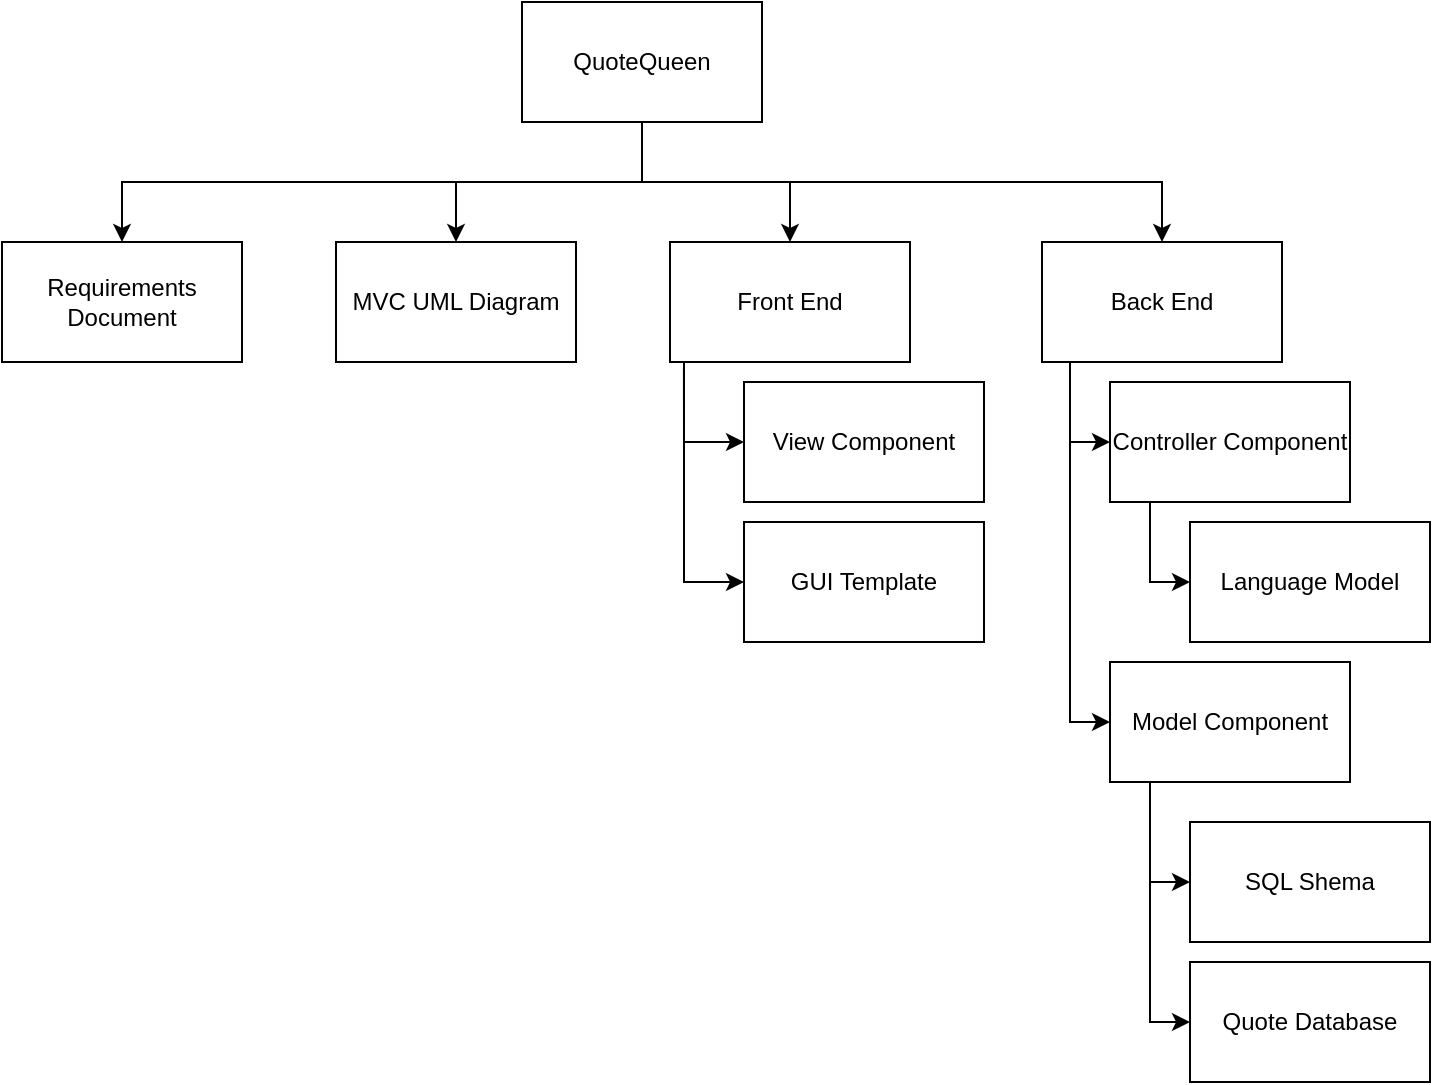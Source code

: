 <mxfile version="12.0.2" type="github" pages="1"><diagram id="6DAOlz4BfC-Dk6xhRH3D" name="Page-1"><mxGraphModel dx="1304" dy="1778" grid="1" gridSize="10" guides="1" tooltips="1" connect="1" arrows="1" fold="1" page="1" pageScale="1" pageWidth="827" pageHeight="1169" math="0" shadow="0"><root><mxCell id="0"/><mxCell id="1" parent="0"/><mxCell id="Z2WUj7wJPPAdYu6pXMsD-24" style="edgeStyle=orthogonalEdgeStyle;rounded=0;orthogonalLoop=1;jettySize=auto;html=1;exitX=0.5;exitY=1;exitDx=0;exitDy=0;" edge="1" parent="1" source="Z2WUj7wJPPAdYu6pXMsD-1" target="Z2WUj7wJPPAdYu6pXMsD-4"><mxGeometry relative="1" as="geometry"/></mxCell><mxCell id="Z2WUj7wJPPAdYu6pXMsD-25" style="edgeStyle=orthogonalEdgeStyle;rounded=0;orthogonalLoop=1;jettySize=auto;html=1;exitX=0.5;exitY=1;exitDx=0;exitDy=0;entryX=0.5;entryY=0;entryDx=0;entryDy=0;" edge="1" parent="1" source="Z2WUj7wJPPAdYu6pXMsD-1" target="Z2WUj7wJPPAdYu6pXMsD-5"><mxGeometry relative="1" as="geometry"/></mxCell><mxCell id="Z2WUj7wJPPAdYu6pXMsD-26" style="edgeStyle=orthogonalEdgeStyle;rounded=0;orthogonalLoop=1;jettySize=auto;html=1;exitX=0.5;exitY=1;exitDx=0;exitDy=0;entryX=0.5;entryY=0;entryDx=0;entryDy=0;" edge="1" parent="1" source="Z2WUj7wJPPAdYu6pXMsD-1" target="Z2WUj7wJPPAdYu6pXMsD-6"><mxGeometry relative="1" as="geometry"/></mxCell><mxCell id="Z2WUj7wJPPAdYu6pXMsD-27" style="edgeStyle=orthogonalEdgeStyle;rounded=0;orthogonalLoop=1;jettySize=auto;html=1;exitX=0.5;exitY=1;exitDx=0;exitDy=0;entryX=0.5;entryY=0;entryDx=0;entryDy=0;" edge="1" parent="1" source="Z2WUj7wJPPAdYu6pXMsD-1" target="Z2WUj7wJPPAdYu6pXMsD-7"><mxGeometry relative="1" as="geometry"/></mxCell><mxCell id="Z2WUj7wJPPAdYu6pXMsD-1" value="QuoteQueen" style="rounded=0;whiteSpace=wrap;html=1;" vertex="1" parent="1"><mxGeometry x="280" y="-20" width="120" height="60" as="geometry"/></mxCell><mxCell id="Z2WUj7wJPPAdYu6pXMsD-4" value="Requirements Document" style="rounded=0;whiteSpace=wrap;html=1;" vertex="1" parent="1"><mxGeometry x="20" y="100" width="120" height="60" as="geometry"/></mxCell><mxCell id="Z2WUj7wJPPAdYu6pXMsD-5" value="MVC UML Diagram" style="rounded=0;whiteSpace=wrap;html=1;" vertex="1" parent="1"><mxGeometry x="187" y="100" width="120" height="60" as="geometry"/></mxCell><mxCell id="Z2WUj7wJPPAdYu6pXMsD-16" style="edgeStyle=orthogonalEdgeStyle;rounded=0;orthogonalLoop=1;jettySize=auto;html=1;exitX=0.058;exitY=1.05;exitDx=0;exitDy=0;entryX=0;entryY=0.5;entryDx=0;entryDy=0;exitPerimeter=0;" edge="1" parent="1" source="Z2WUj7wJPPAdYu6pXMsD-6" target="Z2WUj7wJPPAdYu6pXMsD-8"><mxGeometry relative="1" as="geometry"/></mxCell><mxCell id="Z2WUj7wJPPAdYu6pXMsD-18" style="edgeStyle=orthogonalEdgeStyle;rounded=0;orthogonalLoop=1;jettySize=auto;html=1;exitX=0.25;exitY=1;exitDx=0;exitDy=0;entryX=0;entryY=0.5;entryDx=0;entryDy=0;" edge="1" parent="1" source="Z2WUj7wJPPAdYu6pXMsD-6" target="Z2WUj7wJPPAdYu6pXMsD-9"><mxGeometry relative="1" as="geometry"><Array as="points"><mxPoint x="361" y="160"/><mxPoint x="361" y="270"/></Array></mxGeometry></mxCell><mxCell id="Z2WUj7wJPPAdYu6pXMsD-6" value="Front End" style="rounded=0;whiteSpace=wrap;html=1;" vertex="1" parent="1"><mxGeometry x="354" y="100" width="120" height="60" as="geometry"/></mxCell><mxCell id="Z2WUj7wJPPAdYu6pXMsD-19" style="edgeStyle=orthogonalEdgeStyle;rounded=0;orthogonalLoop=1;jettySize=auto;html=1;exitX=0.25;exitY=1;exitDx=0;exitDy=0;entryX=0;entryY=0.5;entryDx=0;entryDy=0;" edge="1" parent="1" source="Z2WUj7wJPPAdYu6pXMsD-7" target="Z2WUj7wJPPAdYu6pXMsD-10"><mxGeometry relative="1" as="geometry"><Array as="points"><mxPoint x="554" y="160"/><mxPoint x="554" y="200"/></Array></mxGeometry></mxCell><mxCell id="Z2WUj7wJPPAdYu6pXMsD-20" style="edgeStyle=orthogonalEdgeStyle;rounded=0;orthogonalLoop=1;jettySize=auto;html=1;exitX=0.25;exitY=1;exitDx=0;exitDy=0;entryX=0;entryY=0.5;entryDx=0;entryDy=0;" edge="1" parent="1" source="Z2WUj7wJPPAdYu6pXMsD-7" target="Z2WUj7wJPPAdYu6pXMsD-12"><mxGeometry relative="1" as="geometry"><Array as="points"><mxPoint x="554" y="160"/><mxPoint x="554" y="340"/></Array></mxGeometry></mxCell><mxCell id="Z2WUj7wJPPAdYu6pXMsD-7" value="Back End" style="rounded=0;whiteSpace=wrap;html=1;" vertex="1" parent="1"><mxGeometry x="540" y="100" width="120" height="60" as="geometry"/></mxCell><mxCell id="Z2WUj7wJPPAdYu6pXMsD-8" value="View Component" style="rounded=0;whiteSpace=wrap;html=1;" vertex="1" parent="1"><mxGeometry x="391" y="170" width="120" height="60" as="geometry"/></mxCell><mxCell id="Z2WUj7wJPPAdYu6pXMsD-9" value="GUI Template" style="rounded=0;whiteSpace=wrap;html=1;" vertex="1" parent="1"><mxGeometry x="391" y="240" width="120" height="60" as="geometry"/></mxCell><mxCell id="Z2WUj7wJPPAdYu6pXMsD-21" style="edgeStyle=orthogonalEdgeStyle;rounded=0;orthogonalLoop=1;jettySize=auto;html=1;exitX=0.25;exitY=1;exitDx=0;exitDy=0;entryX=0;entryY=0.5;entryDx=0;entryDy=0;" edge="1" parent="1" source="Z2WUj7wJPPAdYu6pXMsD-10" target="Z2WUj7wJPPAdYu6pXMsD-11"><mxGeometry relative="1" as="geometry"><Array as="points"><mxPoint x="594" y="230"/><mxPoint x="594" y="270"/></Array></mxGeometry></mxCell><mxCell id="Z2WUj7wJPPAdYu6pXMsD-10" value="Controller Component" style="rounded=0;whiteSpace=wrap;html=1;" vertex="1" parent="1"><mxGeometry x="574" y="170" width="120" height="60" as="geometry"/></mxCell><mxCell id="Z2WUj7wJPPAdYu6pXMsD-11" value="Language Model" style="rounded=0;whiteSpace=wrap;html=1;" vertex="1" parent="1"><mxGeometry x="614" y="240" width="120" height="60" as="geometry"/></mxCell><mxCell id="Z2WUj7wJPPAdYu6pXMsD-22" style="edgeStyle=orthogonalEdgeStyle;rounded=0;orthogonalLoop=1;jettySize=auto;html=1;exitX=0.25;exitY=1;exitDx=0;exitDy=0;entryX=0;entryY=0.5;entryDx=0;entryDy=0;" edge="1" parent="1" source="Z2WUj7wJPPAdYu6pXMsD-12" target="Z2WUj7wJPPAdYu6pXMsD-13"><mxGeometry relative="1" as="geometry"><Array as="points"><mxPoint x="594" y="370"/><mxPoint x="594" y="420"/></Array></mxGeometry></mxCell><mxCell id="Z2WUj7wJPPAdYu6pXMsD-23" style="edgeStyle=orthogonalEdgeStyle;rounded=0;orthogonalLoop=1;jettySize=auto;html=1;exitX=0.25;exitY=1;exitDx=0;exitDy=0;entryX=0;entryY=0.5;entryDx=0;entryDy=0;" edge="1" parent="1" source="Z2WUj7wJPPAdYu6pXMsD-12" target="Z2WUj7wJPPAdYu6pXMsD-14"><mxGeometry relative="1" as="geometry"><Array as="points"><mxPoint x="594" y="370"/><mxPoint x="594" y="490"/></Array></mxGeometry></mxCell><mxCell id="Z2WUj7wJPPAdYu6pXMsD-12" value="Model Component" style="rounded=0;whiteSpace=wrap;html=1;" vertex="1" parent="1"><mxGeometry x="574" y="310" width="120" height="60" as="geometry"/></mxCell><mxCell id="Z2WUj7wJPPAdYu6pXMsD-13" value="SQL Shema" style="rounded=0;whiteSpace=wrap;html=1;" vertex="1" parent="1"><mxGeometry x="614" y="390" width="120" height="60" as="geometry"/></mxCell><mxCell id="Z2WUj7wJPPAdYu6pXMsD-14" value="Quote Database" style="rounded=0;whiteSpace=wrap;html=1;" vertex="1" parent="1"><mxGeometry x="614" y="460" width="120" height="60" as="geometry"/></mxCell></root></mxGraphModel></diagram></mxfile>